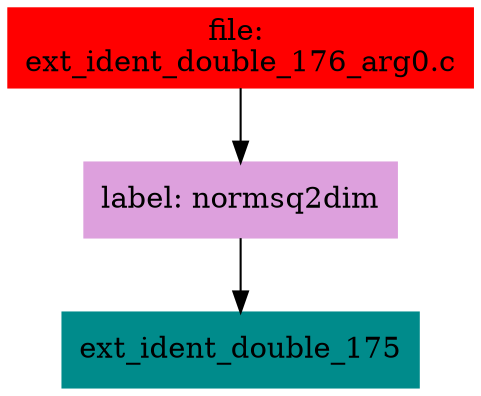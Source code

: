 digraph G {
node [shape=box]

0 [label="file: 
ext_ident_double_176_arg0.c",color=red, style=filled]
1 [label="label: normsq2dim",color=plum, style=filled]
0 -> 1
2 [label="ext_ident_double_175",color=cyan4, style=filled]
1 -> 2


}

